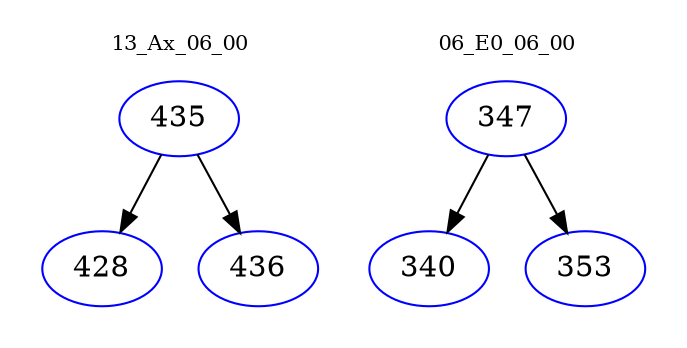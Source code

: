 digraph{
subgraph cluster_0 {
color = white
label = "13_Ax_06_00";
fontsize=10;
T0_435 [label="435", color="blue"]
T0_435 -> T0_428 [color="black"]
T0_428 [label="428", color="blue"]
T0_435 -> T0_436 [color="black"]
T0_436 [label="436", color="blue"]
}
subgraph cluster_1 {
color = white
label = "06_E0_06_00";
fontsize=10;
T1_347 [label="347", color="blue"]
T1_347 -> T1_340 [color="black"]
T1_340 [label="340", color="blue"]
T1_347 -> T1_353 [color="black"]
T1_353 [label="353", color="blue"]
}
}
